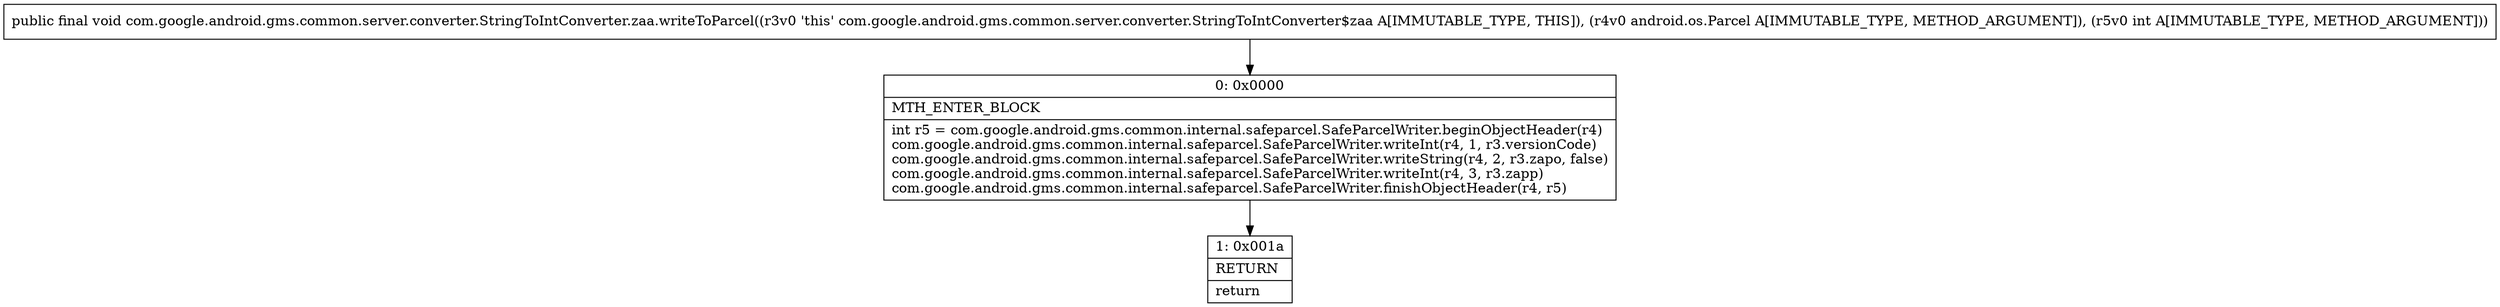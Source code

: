 digraph "CFG forcom.google.android.gms.common.server.converter.StringToIntConverter.zaa.writeToParcel(Landroid\/os\/Parcel;I)V" {
Node_0 [shape=record,label="{0\:\ 0x0000|MTH_ENTER_BLOCK\l|int r5 = com.google.android.gms.common.internal.safeparcel.SafeParcelWriter.beginObjectHeader(r4)\lcom.google.android.gms.common.internal.safeparcel.SafeParcelWriter.writeInt(r4, 1, r3.versionCode)\lcom.google.android.gms.common.internal.safeparcel.SafeParcelWriter.writeString(r4, 2, r3.zapo, false)\lcom.google.android.gms.common.internal.safeparcel.SafeParcelWriter.writeInt(r4, 3, r3.zapp)\lcom.google.android.gms.common.internal.safeparcel.SafeParcelWriter.finishObjectHeader(r4, r5)\l}"];
Node_1 [shape=record,label="{1\:\ 0x001a|RETURN\l|return\l}"];
MethodNode[shape=record,label="{public final void com.google.android.gms.common.server.converter.StringToIntConverter.zaa.writeToParcel((r3v0 'this' com.google.android.gms.common.server.converter.StringToIntConverter$zaa A[IMMUTABLE_TYPE, THIS]), (r4v0 android.os.Parcel A[IMMUTABLE_TYPE, METHOD_ARGUMENT]), (r5v0 int A[IMMUTABLE_TYPE, METHOD_ARGUMENT])) }"];
MethodNode -> Node_0;
Node_0 -> Node_1;
}

